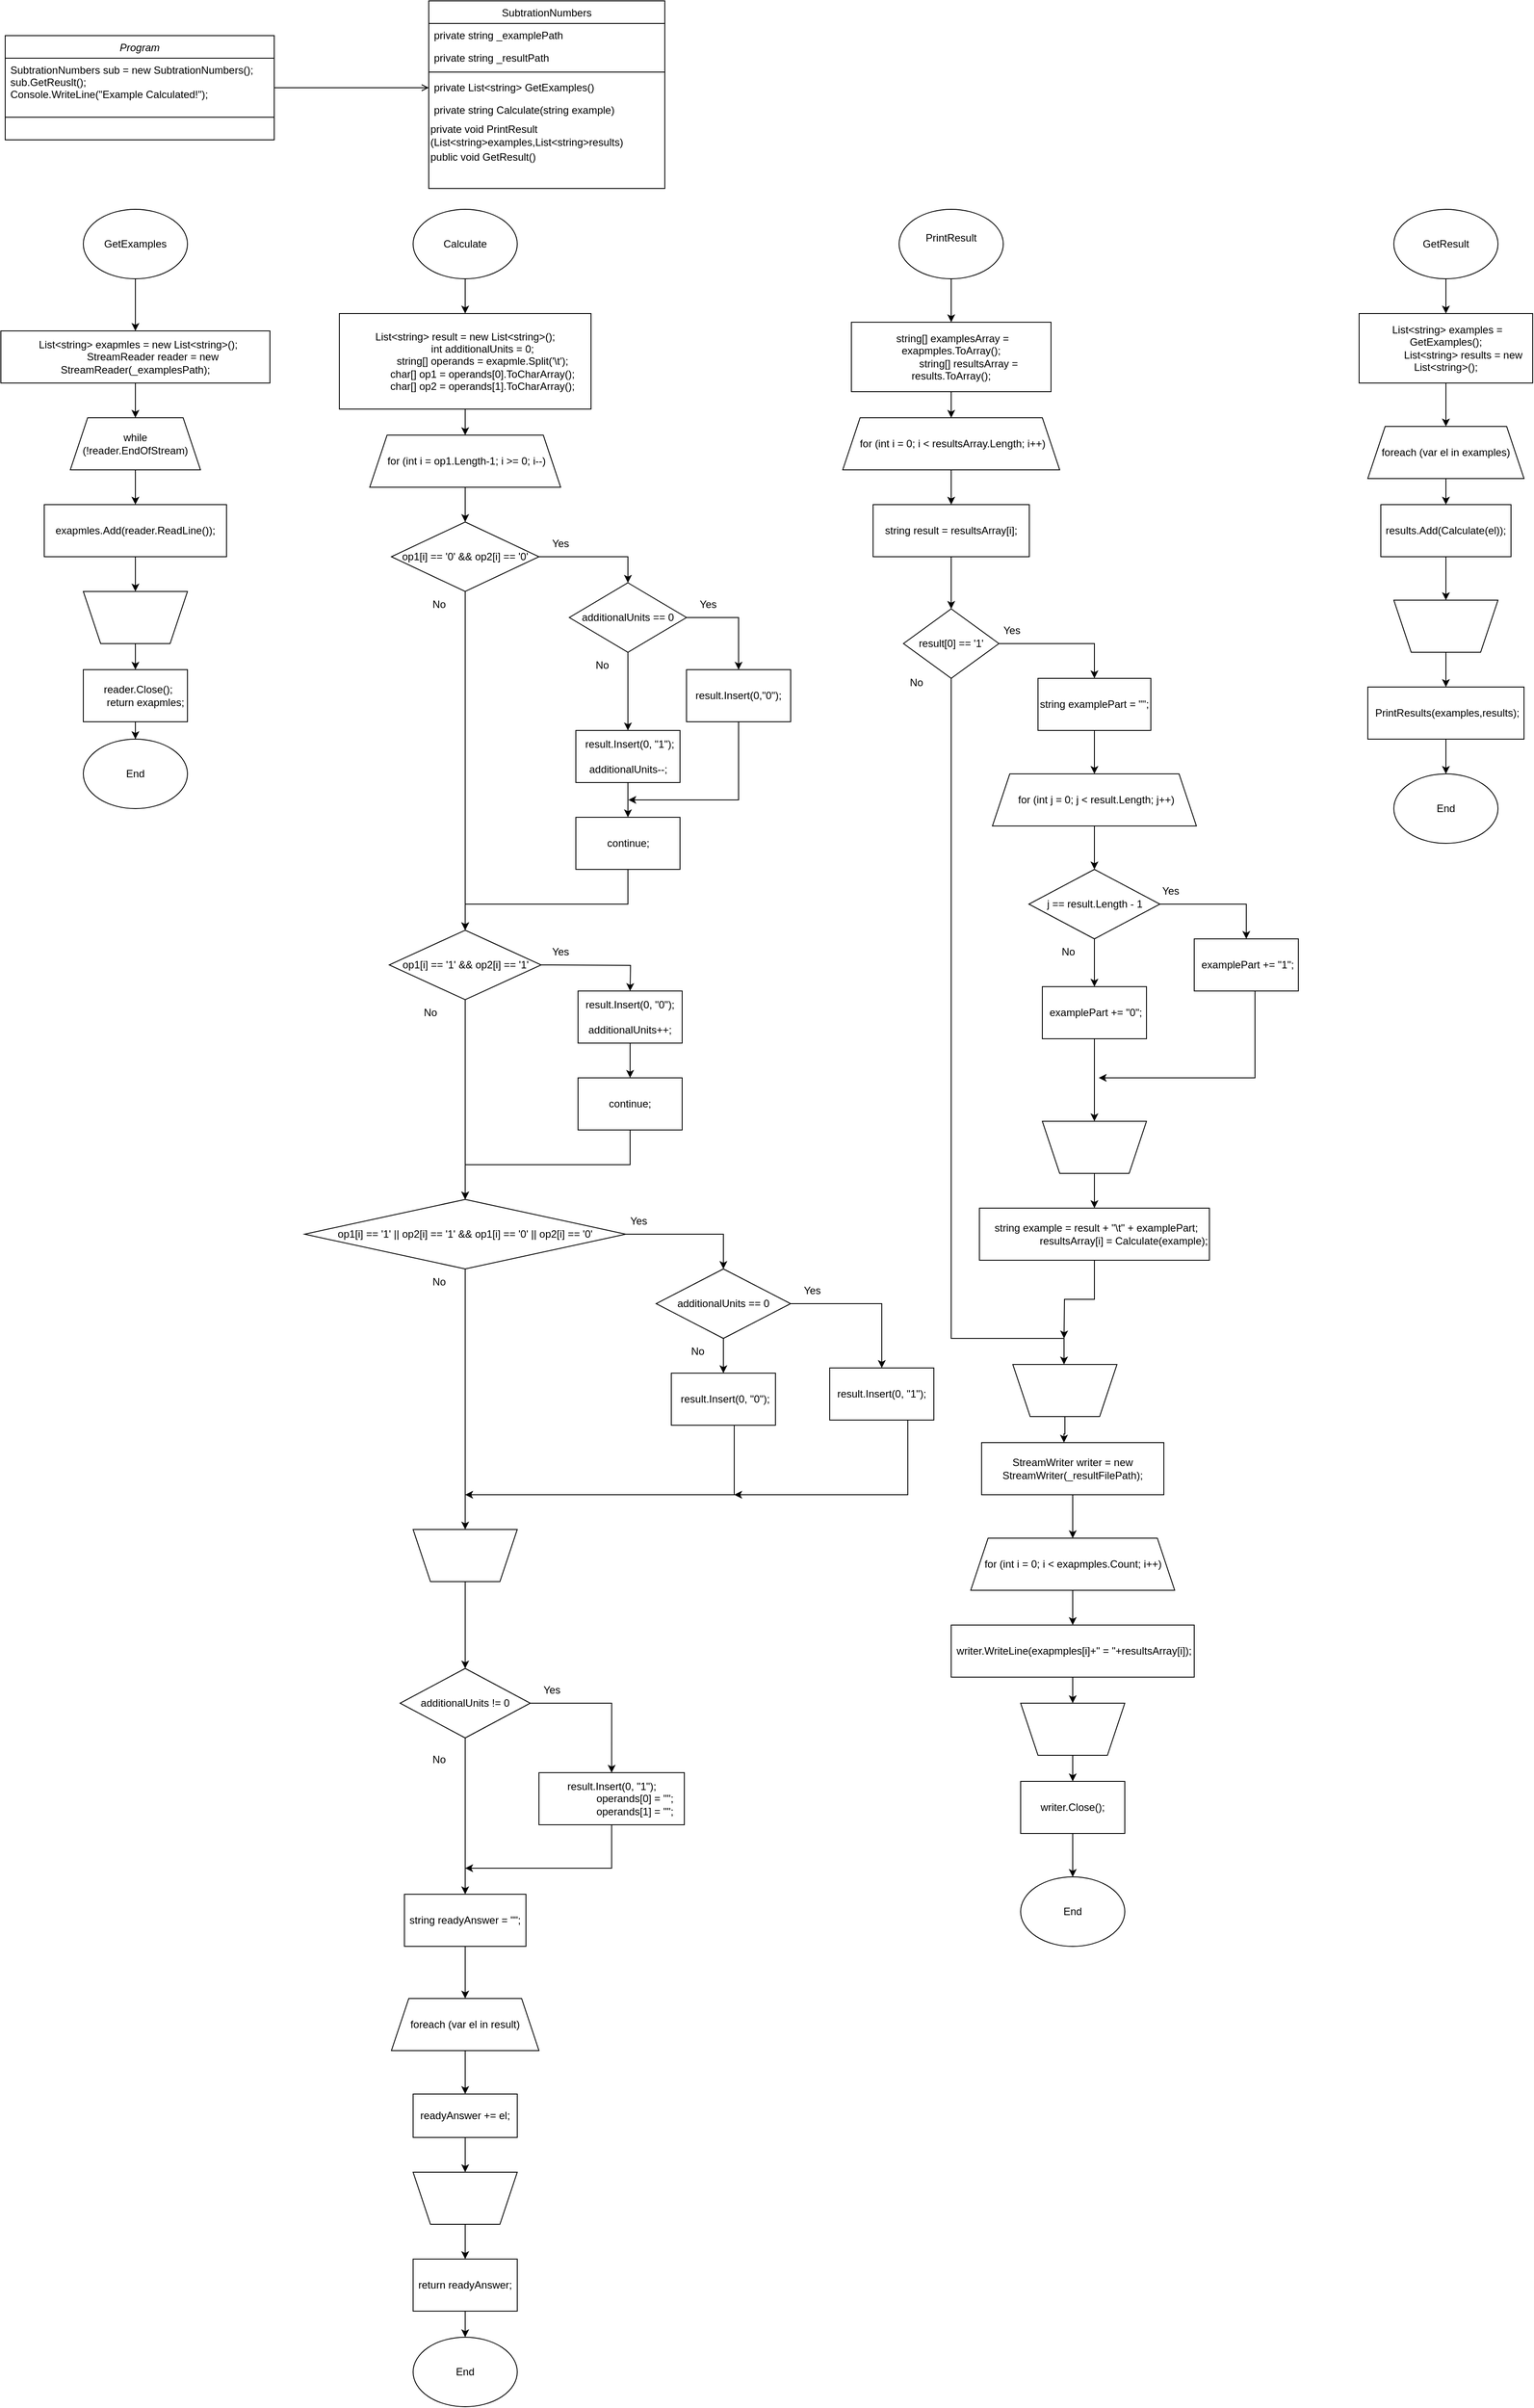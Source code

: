 <mxfile version="15.6.8" type="github">
  <diagram id="C5RBs43oDa-KdzZeNtuy" name="Page-1">
    <mxGraphModel dx="782" dy="460" grid="1" gridSize="10" guides="1" tooltips="1" connect="1" arrows="1" fold="1" page="1" pageScale="1" pageWidth="827" pageHeight="1169" math="0" shadow="0">
      <root>
        <mxCell id="WIyWlLk6GJQsqaUBKTNV-0" />
        <mxCell id="WIyWlLk6GJQsqaUBKTNV-1" parent="WIyWlLk6GJQsqaUBKTNV-0" />
        <mxCell id="zkfFHV4jXpPFQw0GAbJ--0" value="Program" style="swimlane;fontStyle=2;align=center;verticalAlign=top;childLayout=stackLayout;horizontal=1;startSize=26;horizontalStack=0;resizeParent=1;resizeLast=0;collapsible=1;marginBottom=0;rounded=0;shadow=0;strokeWidth=1;" parent="WIyWlLk6GJQsqaUBKTNV-1" vertex="1">
          <mxGeometry x="20" y="160" width="310" height="120" as="geometry">
            <mxRectangle x="230" y="140" width="160" height="26" as="alternateBounds" />
          </mxGeometry>
        </mxCell>
        <mxCell id="gvJ4tg3Tk1fXnB3WdoP8-0" value="SubtrationNumbers sub = new SubtrationNumbers();&#xa;sub.GetReuslt();&#xa;Console.WriteLine(&quot;Example Calculated!&quot;);&#xa;" style="text;align=left;verticalAlign=top;spacingLeft=4;spacingRight=4;overflow=hidden;rotatable=0;points=[[0,0.5],[1,0.5]];portConstraint=eastwest;rounded=0;shadow=0;html=0;" vertex="1" parent="zkfFHV4jXpPFQw0GAbJ--0">
          <mxGeometry y="26" width="310" height="64" as="geometry" />
        </mxCell>
        <mxCell id="zkfFHV4jXpPFQw0GAbJ--4" value="" style="line;html=1;strokeWidth=1;align=left;verticalAlign=middle;spacingTop=-1;spacingLeft=3;spacingRight=3;rotatable=0;labelPosition=right;points=[];portConstraint=eastwest;" parent="zkfFHV4jXpPFQw0GAbJ--0" vertex="1">
          <mxGeometry y="90" width="310" height="8" as="geometry" />
        </mxCell>
        <mxCell id="zkfFHV4jXpPFQw0GAbJ--17" value="SubtrationNumbers" style="swimlane;fontStyle=0;align=center;verticalAlign=top;childLayout=stackLayout;horizontal=1;startSize=26;horizontalStack=0;resizeParent=1;resizeLast=0;collapsible=1;marginBottom=0;rounded=0;shadow=0;strokeWidth=1;" parent="WIyWlLk6GJQsqaUBKTNV-1" vertex="1">
          <mxGeometry x="508" y="120" width="272" height="216" as="geometry">
            <mxRectangle x="550" y="140" width="160" height="26" as="alternateBounds" />
          </mxGeometry>
        </mxCell>
        <mxCell id="zkfFHV4jXpPFQw0GAbJ--18" value="private string _examplePath" style="text;align=left;verticalAlign=top;spacingLeft=4;spacingRight=4;overflow=hidden;rotatable=0;points=[[0,0.5],[1,0.5]];portConstraint=eastwest;" parent="zkfFHV4jXpPFQw0GAbJ--17" vertex="1">
          <mxGeometry y="26" width="272" height="26" as="geometry" />
        </mxCell>
        <mxCell id="zkfFHV4jXpPFQw0GAbJ--19" value="private string _resultPath" style="text;align=left;verticalAlign=top;spacingLeft=4;spacingRight=4;overflow=hidden;rotatable=0;points=[[0,0.5],[1,0.5]];portConstraint=eastwest;rounded=0;shadow=0;html=0;" parent="zkfFHV4jXpPFQw0GAbJ--17" vertex="1">
          <mxGeometry y="52" width="272" height="26" as="geometry" />
        </mxCell>
        <mxCell id="zkfFHV4jXpPFQw0GAbJ--23" value="" style="line;html=1;strokeWidth=1;align=left;verticalAlign=middle;spacingTop=-1;spacingLeft=3;spacingRight=3;rotatable=0;labelPosition=right;points=[];portConstraint=eastwest;" parent="zkfFHV4jXpPFQw0GAbJ--17" vertex="1">
          <mxGeometry y="78" width="272" height="8" as="geometry" />
        </mxCell>
        <mxCell id="zkfFHV4jXpPFQw0GAbJ--24" value="private List&lt;string&gt; GetExamples()" style="text;align=left;verticalAlign=top;spacingLeft=4;spacingRight=4;overflow=hidden;rotatable=0;points=[[0,0.5],[1,0.5]];portConstraint=eastwest;" parent="zkfFHV4jXpPFQw0GAbJ--17" vertex="1">
          <mxGeometry y="86" width="272" height="26" as="geometry" />
        </mxCell>
        <mxCell id="zkfFHV4jXpPFQw0GAbJ--25" value="private string Calculate(string example)" style="text;align=left;verticalAlign=top;spacingLeft=4;spacingRight=4;overflow=hidden;rotatable=0;points=[[0,0.5],[1,0.5]];portConstraint=eastwest;" parent="zkfFHV4jXpPFQw0GAbJ--17" vertex="1">
          <mxGeometry y="112" width="272" height="28" as="geometry" />
        </mxCell>
        <mxCell id="gvJ4tg3Tk1fXnB3WdoP8-2" value="&lt;div align=&quot;left&quot;&gt;private void PrintResult&lt;/div&gt;&lt;div align=&quot;left&quot;&gt;(List&amp;lt;string&amp;gt;examples,List&amp;lt;string&amp;gt;results)&lt;/div&gt;" style="text;html=1;strokeColor=none;fillColor=none;align=left;verticalAlign=middle;whiteSpace=wrap;rounded=0;" vertex="1" parent="zkfFHV4jXpPFQw0GAbJ--17">
          <mxGeometry y="140" width="272" height="30" as="geometry" />
        </mxCell>
        <mxCell id="gvJ4tg3Tk1fXnB3WdoP8-3" value="&lt;div align=&quot;left&quot;&gt;public void GetResult()&lt;/div&gt;" style="text;html=1;align=left;verticalAlign=middle;resizable=0;points=[];autosize=1;strokeColor=none;fillColor=none;" vertex="1" parent="zkfFHV4jXpPFQw0GAbJ--17">
          <mxGeometry y="170" width="272" height="20" as="geometry" />
        </mxCell>
        <mxCell id="zkfFHV4jXpPFQw0GAbJ--26" value="" style="endArrow=open;shadow=0;strokeWidth=1;rounded=0;endFill=1;edgeStyle=elbowEdgeStyle;elbow=vertical;" parent="WIyWlLk6GJQsqaUBKTNV-1" source="zkfFHV4jXpPFQw0GAbJ--0" target="zkfFHV4jXpPFQw0GAbJ--17" edge="1">
          <mxGeometry x="0.5" y="41" relative="1" as="geometry">
            <mxPoint x="380" y="192" as="sourcePoint" />
            <mxPoint x="540" y="192" as="targetPoint" />
            <mxPoint x="-40" y="32" as="offset" />
          </mxGeometry>
        </mxCell>
        <mxCell id="gvJ4tg3Tk1fXnB3WdoP8-6" style="edgeStyle=orthogonalEdgeStyle;rounded=0;orthogonalLoop=1;jettySize=auto;html=1;entryX=0.5;entryY=0;entryDx=0;entryDy=0;" edge="1" parent="WIyWlLk6GJQsqaUBKTNV-1" source="gvJ4tg3Tk1fXnB3WdoP8-4" target="gvJ4tg3Tk1fXnB3WdoP8-5">
          <mxGeometry relative="1" as="geometry" />
        </mxCell>
        <mxCell id="gvJ4tg3Tk1fXnB3WdoP8-4" value="&lt;div align=&quot;center&quot;&gt;GetExamples&lt;/div&gt;" style="ellipse;whiteSpace=wrap;html=1;align=center;" vertex="1" parent="WIyWlLk6GJQsqaUBKTNV-1">
          <mxGeometry x="110" y="360" width="120" height="80" as="geometry" />
        </mxCell>
        <mxCell id="gvJ4tg3Tk1fXnB3WdoP8-8" style="edgeStyle=orthogonalEdgeStyle;rounded=0;orthogonalLoop=1;jettySize=auto;html=1;entryX=0.5;entryY=0;entryDx=0;entryDy=0;" edge="1" parent="WIyWlLk6GJQsqaUBKTNV-1" source="gvJ4tg3Tk1fXnB3WdoP8-5" target="gvJ4tg3Tk1fXnB3WdoP8-7">
          <mxGeometry relative="1" as="geometry" />
        </mxCell>
        <mxCell id="gvJ4tg3Tk1fXnB3WdoP8-5" value="&amp;nbsp; List&amp;lt;string&amp;gt; exapmles = new List&amp;lt;string&amp;gt;();&lt;br&gt;&amp;nbsp;&amp;nbsp;&amp;nbsp;&amp;nbsp;&amp;nbsp;&amp;nbsp;&amp;nbsp;&amp;nbsp;&amp;nbsp;&amp;nbsp;&amp;nbsp; StreamReader reader = new StreamReader(_examplesPath);" style="rounded=0;whiteSpace=wrap;html=1;align=center;" vertex="1" parent="WIyWlLk6GJQsqaUBKTNV-1">
          <mxGeometry x="15" y="500" width="310" height="60" as="geometry" />
        </mxCell>
        <mxCell id="gvJ4tg3Tk1fXnB3WdoP8-10" style="edgeStyle=orthogonalEdgeStyle;rounded=0;orthogonalLoop=1;jettySize=auto;html=1;entryX=0.5;entryY=0;entryDx=0;entryDy=0;" edge="1" parent="WIyWlLk6GJQsqaUBKTNV-1" source="gvJ4tg3Tk1fXnB3WdoP8-7" target="gvJ4tg3Tk1fXnB3WdoP8-9">
          <mxGeometry relative="1" as="geometry" />
        </mxCell>
        <mxCell id="gvJ4tg3Tk1fXnB3WdoP8-7" value="while (!reader.EndOfStream)" style="shape=trapezoid;perimeter=trapezoidPerimeter;whiteSpace=wrap;html=1;fixedSize=1;align=center;" vertex="1" parent="WIyWlLk6GJQsqaUBKTNV-1">
          <mxGeometry x="95" y="600" width="150" height="60" as="geometry" />
        </mxCell>
        <mxCell id="gvJ4tg3Tk1fXnB3WdoP8-12" style="edgeStyle=orthogonalEdgeStyle;rounded=0;orthogonalLoop=1;jettySize=auto;html=1;entryX=0.5;entryY=1;entryDx=0;entryDy=0;" edge="1" parent="WIyWlLk6GJQsqaUBKTNV-1" source="gvJ4tg3Tk1fXnB3WdoP8-9" target="gvJ4tg3Tk1fXnB3WdoP8-11">
          <mxGeometry relative="1" as="geometry" />
        </mxCell>
        <mxCell id="gvJ4tg3Tk1fXnB3WdoP8-9" value="exapmles.Add(reader.ReadLine());" style="rounded=0;whiteSpace=wrap;html=1;align=center;" vertex="1" parent="WIyWlLk6GJQsqaUBKTNV-1">
          <mxGeometry x="65" y="700" width="210" height="60" as="geometry" />
        </mxCell>
        <mxCell id="gvJ4tg3Tk1fXnB3WdoP8-14" style="edgeStyle=orthogonalEdgeStyle;rounded=0;orthogonalLoop=1;jettySize=auto;html=1;entryX=0.5;entryY=0;entryDx=0;entryDy=0;" edge="1" parent="WIyWlLk6GJQsqaUBKTNV-1" source="gvJ4tg3Tk1fXnB3WdoP8-11" target="gvJ4tg3Tk1fXnB3WdoP8-13">
          <mxGeometry relative="1" as="geometry" />
        </mxCell>
        <mxCell id="gvJ4tg3Tk1fXnB3WdoP8-11" value="" style="shape=trapezoid;perimeter=trapezoidPerimeter;whiteSpace=wrap;html=1;fixedSize=1;align=center;direction=west;" vertex="1" parent="WIyWlLk6GJQsqaUBKTNV-1">
          <mxGeometry x="110" y="800" width="120" height="60" as="geometry" />
        </mxCell>
        <mxCell id="gvJ4tg3Tk1fXnB3WdoP8-16" style="edgeStyle=orthogonalEdgeStyle;rounded=0;orthogonalLoop=1;jettySize=auto;html=1;entryX=0.5;entryY=0;entryDx=0;entryDy=0;" edge="1" parent="WIyWlLk6GJQsqaUBKTNV-1" source="gvJ4tg3Tk1fXnB3WdoP8-13" target="gvJ4tg3Tk1fXnB3WdoP8-15">
          <mxGeometry relative="1" as="geometry" />
        </mxCell>
        <mxCell id="gvJ4tg3Tk1fXnB3WdoP8-13" value="&amp;nbsp; reader.Close();&lt;br&gt;&amp;nbsp;&amp;nbsp;&amp;nbsp;&amp;nbsp;&amp;nbsp;&amp;nbsp; return exapmles;" style="rounded=0;whiteSpace=wrap;html=1;align=center;" vertex="1" parent="WIyWlLk6GJQsqaUBKTNV-1">
          <mxGeometry x="110" y="890" width="120" height="60" as="geometry" />
        </mxCell>
        <mxCell id="gvJ4tg3Tk1fXnB3WdoP8-15" value="End" style="ellipse;whiteSpace=wrap;html=1;align=center;" vertex="1" parent="WIyWlLk6GJQsqaUBKTNV-1">
          <mxGeometry x="110" y="970" width="120" height="80" as="geometry" />
        </mxCell>
        <mxCell id="gvJ4tg3Tk1fXnB3WdoP8-19" style="edgeStyle=orthogonalEdgeStyle;rounded=0;orthogonalLoop=1;jettySize=auto;html=1;entryX=0.5;entryY=0;entryDx=0;entryDy=0;" edge="1" parent="WIyWlLk6GJQsqaUBKTNV-1" source="gvJ4tg3Tk1fXnB3WdoP8-17" target="gvJ4tg3Tk1fXnB3WdoP8-18">
          <mxGeometry relative="1" as="geometry" />
        </mxCell>
        <mxCell id="gvJ4tg3Tk1fXnB3WdoP8-17" value="Calculate" style="ellipse;whiteSpace=wrap;html=1;align=center;" vertex="1" parent="WIyWlLk6GJQsqaUBKTNV-1">
          <mxGeometry x="490" y="360" width="120" height="80" as="geometry" />
        </mxCell>
        <mxCell id="gvJ4tg3Tk1fXnB3WdoP8-21" style="edgeStyle=orthogonalEdgeStyle;rounded=0;orthogonalLoop=1;jettySize=auto;html=1;entryX=0.5;entryY=0;entryDx=0;entryDy=0;" edge="1" parent="WIyWlLk6GJQsqaUBKTNV-1" source="gvJ4tg3Tk1fXnB3WdoP8-18" target="gvJ4tg3Tk1fXnB3WdoP8-20">
          <mxGeometry relative="1" as="geometry" />
        </mxCell>
        <mxCell id="gvJ4tg3Tk1fXnB3WdoP8-18" value="List&amp;lt;string&amp;gt; result = new List&amp;lt;string&amp;gt;();&lt;br&gt;&amp;nbsp;&amp;nbsp;&amp;nbsp;&amp;nbsp;&amp;nbsp;&amp;nbsp;&amp;nbsp;&amp;nbsp;&amp;nbsp;&amp;nbsp;&amp;nbsp; int additionalUnits = 0;&lt;br&gt;&amp;nbsp;&amp;nbsp;&amp;nbsp;&amp;nbsp;&amp;nbsp;&amp;nbsp;&amp;nbsp;&amp;nbsp;&amp;nbsp;&amp;nbsp;&amp;nbsp; string[] operands = exapmle.Split(&#39;\t&#39;);&lt;br&gt;&amp;nbsp;&amp;nbsp;&amp;nbsp;&amp;nbsp;&amp;nbsp;&amp;nbsp;&amp;nbsp;&amp;nbsp;&amp;nbsp;&amp;nbsp;&amp;nbsp; char[] op1 = operands[0].ToCharArray();&lt;br&gt;&amp;nbsp;&amp;nbsp;&amp;nbsp;&amp;nbsp;&amp;nbsp;&amp;nbsp;&amp;nbsp;&amp;nbsp;&amp;nbsp;&amp;nbsp;&amp;nbsp; char[] op2 = operands[1].ToCharArray();" style="rounded=0;whiteSpace=wrap;html=1;align=center;" vertex="1" parent="WIyWlLk6GJQsqaUBKTNV-1">
          <mxGeometry x="405" y="480" width="290" height="110" as="geometry" />
        </mxCell>
        <mxCell id="gvJ4tg3Tk1fXnB3WdoP8-26" style="edgeStyle=orthogonalEdgeStyle;rounded=0;orthogonalLoop=1;jettySize=auto;html=1;entryX=0.5;entryY=0;entryDx=0;entryDy=0;" edge="1" parent="WIyWlLk6GJQsqaUBKTNV-1" source="gvJ4tg3Tk1fXnB3WdoP8-20" target="gvJ4tg3Tk1fXnB3WdoP8-22">
          <mxGeometry relative="1" as="geometry" />
        </mxCell>
        <mxCell id="gvJ4tg3Tk1fXnB3WdoP8-20" value="&amp;nbsp;for (int i = op1.Length-1; i &amp;gt;= 0; i--)" style="shape=trapezoid;perimeter=trapezoidPerimeter;whiteSpace=wrap;html=1;fixedSize=1;align=center;" vertex="1" parent="WIyWlLk6GJQsqaUBKTNV-1">
          <mxGeometry x="440" y="620" width="220" height="60" as="geometry" />
        </mxCell>
        <mxCell id="gvJ4tg3Tk1fXnB3WdoP8-24" style="edgeStyle=orthogonalEdgeStyle;rounded=0;orthogonalLoop=1;jettySize=auto;html=1;entryX=0.5;entryY=0;entryDx=0;entryDy=0;" edge="1" parent="WIyWlLk6GJQsqaUBKTNV-1" source="gvJ4tg3Tk1fXnB3WdoP8-22" target="gvJ4tg3Tk1fXnB3WdoP8-23">
          <mxGeometry relative="1" as="geometry" />
        </mxCell>
        <mxCell id="gvJ4tg3Tk1fXnB3WdoP8-37" style="edgeStyle=orthogonalEdgeStyle;rounded=0;orthogonalLoop=1;jettySize=auto;html=1;entryX=0.5;entryY=0;entryDx=0;entryDy=0;" edge="1" parent="WIyWlLk6GJQsqaUBKTNV-1" source="gvJ4tg3Tk1fXnB3WdoP8-22" target="gvJ4tg3Tk1fXnB3WdoP8-36">
          <mxGeometry relative="1" as="geometry" />
        </mxCell>
        <mxCell id="gvJ4tg3Tk1fXnB3WdoP8-22" value="op1[i] == &#39;0&#39; &amp;amp;&amp;amp; op2[i] == &#39;0&#39;" style="rhombus;whiteSpace=wrap;html=1;align=center;" vertex="1" parent="WIyWlLk6GJQsqaUBKTNV-1">
          <mxGeometry x="465" y="720" width="170" height="80" as="geometry" />
        </mxCell>
        <mxCell id="gvJ4tg3Tk1fXnB3WdoP8-28" style="edgeStyle=orthogonalEdgeStyle;rounded=0;orthogonalLoop=1;jettySize=auto;html=1;entryX=0.5;entryY=0;entryDx=0;entryDy=0;" edge="1" parent="WIyWlLk6GJQsqaUBKTNV-1" source="gvJ4tg3Tk1fXnB3WdoP8-23" target="gvJ4tg3Tk1fXnB3WdoP8-27">
          <mxGeometry relative="1" as="geometry">
            <Array as="points">
              <mxPoint x="865" y="830" />
            </Array>
          </mxGeometry>
        </mxCell>
        <mxCell id="gvJ4tg3Tk1fXnB3WdoP8-31" style="edgeStyle=orthogonalEdgeStyle;rounded=0;orthogonalLoop=1;jettySize=auto;html=1;" edge="1" parent="WIyWlLk6GJQsqaUBKTNV-1" source="gvJ4tg3Tk1fXnB3WdoP8-23" target="gvJ4tg3Tk1fXnB3WdoP8-30">
          <mxGeometry relative="1" as="geometry" />
        </mxCell>
        <mxCell id="gvJ4tg3Tk1fXnB3WdoP8-23" value="additionalUnits == 0" style="rhombus;whiteSpace=wrap;html=1;align=center;" vertex="1" parent="WIyWlLk6GJQsqaUBKTNV-1">
          <mxGeometry x="670" y="790" width="135" height="80" as="geometry" />
        </mxCell>
        <mxCell id="gvJ4tg3Tk1fXnB3WdoP8-25" value="Yes" style="text;html=1;strokeColor=none;fillColor=none;align=center;verticalAlign=middle;whiteSpace=wrap;rounded=0;" vertex="1" parent="WIyWlLk6GJQsqaUBKTNV-1">
          <mxGeometry x="630" y="730" width="60" height="30" as="geometry" />
        </mxCell>
        <mxCell id="gvJ4tg3Tk1fXnB3WdoP8-34" style="edgeStyle=orthogonalEdgeStyle;rounded=0;orthogonalLoop=1;jettySize=auto;html=1;" edge="1" parent="WIyWlLk6GJQsqaUBKTNV-1" source="gvJ4tg3Tk1fXnB3WdoP8-27">
          <mxGeometry relative="1" as="geometry">
            <mxPoint x="738" y="1040" as="targetPoint" />
            <Array as="points">
              <mxPoint x="865" y="1040" />
              <mxPoint x="797" y="1040" />
            </Array>
          </mxGeometry>
        </mxCell>
        <mxCell id="gvJ4tg3Tk1fXnB3WdoP8-27" value="result.Insert(0,&quot;0&quot;);" style="rounded=0;whiteSpace=wrap;html=1;align=center;" vertex="1" parent="WIyWlLk6GJQsqaUBKTNV-1">
          <mxGeometry x="805" y="890" width="120" height="60" as="geometry" />
        </mxCell>
        <mxCell id="gvJ4tg3Tk1fXnB3WdoP8-29" value="&lt;div&gt;Yes&lt;/div&gt;" style="text;html=1;strokeColor=none;fillColor=none;align=center;verticalAlign=middle;whiteSpace=wrap;rounded=0;" vertex="1" parent="WIyWlLk6GJQsqaUBKTNV-1">
          <mxGeometry x="800" y="800" width="60" height="30" as="geometry" />
        </mxCell>
        <mxCell id="gvJ4tg3Tk1fXnB3WdoP8-35" style="edgeStyle=orthogonalEdgeStyle;rounded=0;orthogonalLoop=1;jettySize=auto;html=1;entryX=0.5;entryY=0;entryDx=0;entryDy=0;" edge="1" parent="WIyWlLk6GJQsqaUBKTNV-1" source="gvJ4tg3Tk1fXnB3WdoP8-30" target="gvJ4tg3Tk1fXnB3WdoP8-33">
          <mxGeometry relative="1" as="geometry" />
        </mxCell>
        <mxCell id="gvJ4tg3Tk1fXnB3WdoP8-30" value="&lt;div&gt;&amp;nbsp;result.Insert(0, &quot;1&quot;);&lt;/div&gt;&lt;div&gt;&amp;nbsp;&amp;nbsp;&amp;nbsp;&amp;nbsp;&amp;nbsp;&amp;nbsp;&amp;nbsp;&amp;nbsp;&amp;nbsp;&amp;nbsp;&amp;nbsp;&amp;nbsp;&amp;nbsp;&amp;nbsp;&amp;nbsp;&amp;nbsp;&amp;nbsp; additionalUnits--;&lt;/div&gt;" style="rounded=0;whiteSpace=wrap;html=1;align=center;" vertex="1" parent="WIyWlLk6GJQsqaUBKTNV-1">
          <mxGeometry x="677.5" y="960" width="120" height="60" as="geometry" />
        </mxCell>
        <mxCell id="gvJ4tg3Tk1fXnB3WdoP8-32" value="No" style="text;html=1;strokeColor=none;fillColor=none;align=center;verticalAlign=middle;whiteSpace=wrap;rounded=0;" vertex="1" parent="WIyWlLk6GJQsqaUBKTNV-1">
          <mxGeometry x="677.5" y="870" width="60" height="30" as="geometry" />
        </mxCell>
        <mxCell id="gvJ4tg3Tk1fXnB3WdoP8-39" style="edgeStyle=orthogonalEdgeStyle;rounded=0;orthogonalLoop=1;jettySize=auto;html=1;" edge="1" parent="WIyWlLk6GJQsqaUBKTNV-1" source="gvJ4tg3Tk1fXnB3WdoP8-33" target="gvJ4tg3Tk1fXnB3WdoP8-36">
          <mxGeometry relative="1" as="geometry">
            <mxPoint x="720" y="1160" as="targetPoint" />
            <Array as="points">
              <mxPoint x="738" y="1160" />
              <mxPoint x="550" y="1160" />
            </Array>
          </mxGeometry>
        </mxCell>
        <mxCell id="gvJ4tg3Tk1fXnB3WdoP8-33" value="continue;" style="rounded=0;whiteSpace=wrap;html=1;align=center;" vertex="1" parent="WIyWlLk6GJQsqaUBKTNV-1">
          <mxGeometry x="677.5" y="1060" width="120" height="60" as="geometry" />
        </mxCell>
        <mxCell id="gvJ4tg3Tk1fXnB3WdoP8-55" style="edgeStyle=orthogonalEdgeStyle;rounded=0;orthogonalLoop=1;jettySize=auto;html=1;entryX=0.5;entryY=0;entryDx=0;entryDy=0;" edge="1" parent="WIyWlLk6GJQsqaUBKTNV-1" source="gvJ4tg3Tk1fXnB3WdoP8-36" target="gvJ4tg3Tk1fXnB3WdoP8-54">
          <mxGeometry relative="1" as="geometry" />
        </mxCell>
        <mxCell id="gvJ4tg3Tk1fXnB3WdoP8-36" value="op1[i] == &#39;1&#39; &amp;amp;&amp;amp; op2[i] == &#39;1&#39;" style="rhombus;whiteSpace=wrap;html=1;align=center;" vertex="1" parent="WIyWlLk6GJQsqaUBKTNV-1">
          <mxGeometry x="462.5" y="1190" width="175" height="80" as="geometry" />
        </mxCell>
        <mxCell id="gvJ4tg3Tk1fXnB3WdoP8-38" value="No" style="text;html=1;strokeColor=none;fillColor=none;align=center;verticalAlign=middle;whiteSpace=wrap;rounded=0;" vertex="1" parent="WIyWlLk6GJQsqaUBKTNV-1">
          <mxGeometry x="490" y="800" width="60" height="30" as="geometry" />
        </mxCell>
        <mxCell id="gvJ4tg3Tk1fXnB3WdoP8-40" style="edgeStyle=orthogonalEdgeStyle;rounded=0;orthogonalLoop=1;jettySize=auto;html=1;entryX=0.5;entryY=0;entryDx=0;entryDy=0;" edge="1" parent="WIyWlLk6GJQsqaUBKTNV-1">
          <mxGeometry relative="1" as="geometry">
            <mxPoint x="637.5" y="1230" as="sourcePoint" />
            <mxPoint x="740" y="1260" as="targetPoint" />
          </mxGeometry>
        </mxCell>
        <mxCell id="gvJ4tg3Tk1fXnB3WdoP8-57" style="edgeStyle=orthogonalEdgeStyle;rounded=0;orthogonalLoop=1;jettySize=auto;html=1;" edge="1" parent="WIyWlLk6GJQsqaUBKTNV-1" source="gvJ4tg3Tk1fXnB3WdoP8-49" target="gvJ4tg3Tk1fXnB3WdoP8-54">
          <mxGeometry relative="1" as="geometry" />
        </mxCell>
        <mxCell id="gvJ4tg3Tk1fXnB3WdoP8-49" value="continue;" style="rounded=0;whiteSpace=wrap;html=1;align=center;" vertex="1" parent="WIyWlLk6GJQsqaUBKTNV-1">
          <mxGeometry x="680" y="1360" width="120" height="60" as="geometry" />
        </mxCell>
        <mxCell id="gvJ4tg3Tk1fXnB3WdoP8-52" style="edgeStyle=orthogonalEdgeStyle;rounded=0;orthogonalLoop=1;jettySize=auto;html=1;" edge="1" parent="WIyWlLk6GJQsqaUBKTNV-1" source="gvJ4tg3Tk1fXnB3WdoP8-50" target="gvJ4tg3Tk1fXnB3WdoP8-49">
          <mxGeometry relative="1" as="geometry" />
        </mxCell>
        <mxCell id="gvJ4tg3Tk1fXnB3WdoP8-50" value="result.Insert(0, &quot;0&quot;);&lt;br&gt;&amp;nbsp;&amp;nbsp;&amp;nbsp;&amp;nbsp;&amp;nbsp;&amp;nbsp;&amp;nbsp;&amp;nbsp;&amp;nbsp;&amp;nbsp;&amp;nbsp;&amp;nbsp;&amp;nbsp;&amp;nbsp;&amp;nbsp;&amp;nbsp;&amp;nbsp;&amp;nbsp;&amp;nbsp;&amp;nbsp;&amp;nbsp;&amp;nbsp;&amp;nbsp; additionalUnits++;" style="rounded=0;whiteSpace=wrap;html=1;align=center;" vertex="1" parent="WIyWlLk6GJQsqaUBKTNV-1">
          <mxGeometry x="680" y="1260" width="120" height="60" as="geometry" />
        </mxCell>
        <mxCell id="gvJ4tg3Tk1fXnB3WdoP8-51" value="Yes" style="text;html=1;strokeColor=none;fillColor=none;align=center;verticalAlign=middle;whiteSpace=wrap;rounded=0;" vertex="1" parent="WIyWlLk6GJQsqaUBKTNV-1">
          <mxGeometry x="630" y="1200" width="60" height="30" as="geometry" />
        </mxCell>
        <mxCell id="gvJ4tg3Tk1fXnB3WdoP8-59" style="edgeStyle=orthogonalEdgeStyle;rounded=0;orthogonalLoop=1;jettySize=auto;html=1;entryX=0.5;entryY=0;entryDx=0;entryDy=0;" edge="1" parent="WIyWlLk6GJQsqaUBKTNV-1" source="gvJ4tg3Tk1fXnB3WdoP8-54" target="gvJ4tg3Tk1fXnB3WdoP8-58">
          <mxGeometry relative="1" as="geometry" />
        </mxCell>
        <mxCell id="gvJ4tg3Tk1fXnB3WdoP8-67" style="edgeStyle=orthogonalEdgeStyle;rounded=0;orthogonalLoop=1;jettySize=auto;html=1;entryX=0.5;entryY=1;entryDx=0;entryDy=0;" edge="1" parent="WIyWlLk6GJQsqaUBKTNV-1" source="gvJ4tg3Tk1fXnB3WdoP8-54" target="gvJ4tg3Tk1fXnB3WdoP8-71">
          <mxGeometry relative="1" as="geometry">
            <mxPoint x="550" y="1870" as="targetPoint" />
          </mxGeometry>
        </mxCell>
        <mxCell id="gvJ4tg3Tk1fXnB3WdoP8-54" value="op1[i] == &#39;1&#39; || op2[i] == &#39;1&#39; &amp;amp;&amp;amp; op1[i] == &#39;0&#39; || op2[i] == &#39;0&#39; " style="rhombus;whiteSpace=wrap;html=1;align=center;" vertex="1" parent="WIyWlLk6GJQsqaUBKTNV-1">
          <mxGeometry x="365" y="1500" width="370" height="80" as="geometry" />
        </mxCell>
        <mxCell id="gvJ4tg3Tk1fXnB3WdoP8-56" value="&lt;div&gt;No&lt;/div&gt;" style="text;html=1;strokeColor=none;fillColor=none;align=center;verticalAlign=middle;whiteSpace=wrap;rounded=0;" vertex="1" parent="WIyWlLk6GJQsqaUBKTNV-1">
          <mxGeometry x="480" y="1270" width="60" height="30" as="geometry" />
        </mxCell>
        <mxCell id="gvJ4tg3Tk1fXnB3WdoP8-62" style="edgeStyle=orthogonalEdgeStyle;rounded=0;orthogonalLoop=1;jettySize=auto;html=1;" edge="1" parent="WIyWlLk6GJQsqaUBKTNV-1" source="gvJ4tg3Tk1fXnB3WdoP8-58" target="gvJ4tg3Tk1fXnB3WdoP8-61">
          <mxGeometry relative="1" as="geometry" />
        </mxCell>
        <mxCell id="gvJ4tg3Tk1fXnB3WdoP8-65" style="edgeStyle=orthogonalEdgeStyle;rounded=0;orthogonalLoop=1;jettySize=auto;html=1;entryX=0.5;entryY=0;entryDx=0;entryDy=0;" edge="1" parent="WIyWlLk6GJQsqaUBKTNV-1" source="gvJ4tg3Tk1fXnB3WdoP8-58" target="gvJ4tg3Tk1fXnB3WdoP8-64">
          <mxGeometry relative="1" as="geometry" />
        </mxCell>
        <mxCell id="gvJ4tg3Tk1fXnB3WdoP8-58" value="additionalUnits == 0" style="rhombus;whiteSpace=wrap;html=1;align=center;" vertex="1" parent="WIyWlLk6GJQsqaUBKTNV-1">
          <mxGeometry x="770" y="1580" width="155" height="80" as="geometry" />
        </mxCell>
        <mxCell id="gvJ4tg3Tk1fXnB3WdoP8-60" value="Yes" style="text;html=1;strokeColor=none;fillColor=none;align=center;verticalAlign=middle;whiteSpace=wrap;rounded=0;" vertex="1" parent="WIyWlLk6GJQsqaUBKTNV-1">
          <mxGeometry x="720" y="1510" width="60" height="30" as="geometry" />
        </mxCell>
        <mxCell id="gvJ4tg3Tk1fXnB3WdoP8-69" style="edgeStyle=orthogonalEdgeStyle;rounded=0;orthogonalLoop=1;jettySize=auto;html=1;" edge="1" parent="WIyWlLk6GJQsqaUBKTNV-1" source="gvJ4tg3Tk1fXnB3WdoP8-61">
          <mxGeometry relative="1" as="geometry">
            <mxPoint x="860" y="1840" as="targetPoint" />
            <Array as="points">
              <mxPoint x="1060" y="1840" />
            </Array>
          </mxGeometry>
        </mxCell>
        <mxCell id="gvJ4tg3Tk1fXnB3WdoP8-61" value="result.Insert(0, &quot;1&quot;);" style="rounded=0;whiteSpace=wrap;html=1;align=center;" vertex="1" parent="WIyWlLk6GJQsqaUBKTNV-1">
          <mxGeometry x="970" y="1694" width="120" height="60" as="geometry" />
        </mxCell>
        <mxCell id="gvJ4tg3Tk1fXnB3WdoP8-63" value="Yes" style="text;html=1;strokeColor=none;fillColor=none;align=center;verticalAlign=middle;whiteSpace=wrap;rounded=0;" vertex="1" parent="WIyWlLk6GJQsqaUBKTNV-1">
          <mxGeometry x="920" y="1590" width="60" height="30" as="geometry" />
        </mxCell>
        <mxCell id="gvJ4tg3Tk1fXnB3WdoP8-68" style="edgeStyle=orthogonalEdgeStyle;rounded=0;orthogonalLoop=1;jettySize=auto;html=1;" edge="1" parent="WIyWlLk6GJQsqaUBKTNV-1" source="gvJ4tg3Tk1fXnB3WdoP8-64">
          <mxGeometry relative="1" as="geometry">
            <mxPoint x="550" y="1840" as="targetPoint" />
            <Array as="points">
              <mxPoint x="860" y="1840" />
              <mxPoint x="580" y="1840" />
            </Array>
          </mxGeometry>
        </mxCell>
        <mxCell id="gvJ4tg3Tk1fXnB3WdoP8-64" value="&amp;nbsp;result.Insert(0, &quot;0&quot;);" style="rounded=0;whiteSpace=wrap;html=1;align=center;" vertex="1" parent="WIyWlLk6GJQsqaUBKTNV-1">
          <mxGeometry x="787.5" y="1700" width="120" height="60" as="geometry" />
        </mxCell>
        <mxCell id="gvJ4tg3Tk1fXnB3WdoP8-66" value="No" style="text;html=1;strokeColor=none;fillColor=none;align=center;verticalAlign=middle;whiteSpace=wrap;rounded=0;" vertex="1" parent="WIyWlLk6GJQsqaUBKTNV-1">
          <mxGeometry x="787.5" y="1660" width="60" height="30" as="geometry" />
        </mxCell>
        <mxCell id="gvJ4tg3Tk1fXnB3WdoP8-70" value="No" style="text;html=1;strokeColor=none;fillColor=none;align=center;verticalAlign=middle;whiteSpace=wrap;rounded=0;" vertex="1" parent="WIyWlLk6GJQsqaUBKTNV-1">
          <mxGeometry x="490" y="1580" width="60" height="30" as="geometry" />
        </mxCell>
        <mxCell id="gvJ4tg3Tk1fXnB3WdoP8-73" style="edgeStyle=orthogonalEdgeStyle;rounded=0;orthogonalLoop=1;jettySize=auto;html=1;entryX=0.5;entryY=0;entryDx=0;entryDy=0;" edge="1" parent="WIyWlLk6GJQsqaUBKTNV-1" source="gvJ4tg3Tk1fXnB3WdoP8-71" target="gvJ4tg3Tk1fXnB3WdoP8-72">
          <mxGeometry relative="1" as="geometry" />
        </mxCell>
        <mxCell id="gvJ4tg3Tk1fXnB3WdoP8-71" value="" style="shape=trapezoid;perimeter=trapezoidPerimeter;whiteSpace=wrap;html=1;fixedSize=1;align=center;direction=west;" vertex="1" parent="WIyWlLk6GJQsqaUBKTNV-1">
          <mxGeometry x="490" y="1880" width="120" height="60" as="geometry" />
        </mxCell>
        <mxCell id="gvJ4tg3Tk1fXnB3WdoP8-75" style="edgeStyle=orthogonalEdgeStyle;rounded=0;orthogonalLoop=1;jettySize=auto;html=1;entryX=0.5;entryY=0;entryDx=0;entryDy=0;" edge="1" parent="WIyWlLk6GJQsqaUBKTNV-1" source="gvJ4tg3Tk1fXnB3WdoP8-72" target="gvJ4tg3Tk1fXnB3WdoP8-74">
          <mxGeometry relative="1" as="geometry" />
        </mxCell>
        <mxCell id="gvJ4tg3Tk1fXnB3WdoP8-77" style="edgeStyle=orthogonalEdgeStyle;rounded=0;orthogonalLoop=1;jettySize=auto;html=1;" edge="1" parent="WIyWlLk6GJQsqaUBKTNV-1" source="gvJ4tg3Tk1fXnB3WdoP8-72">
          <mxGeometry relative="1" as="geometry">
            <mxPoint x="550" y="2300" as="targetPoint" />
          </mxGeometry>
        </mxCell>
        <mxCell id="gvJ4tg3Tk1fXnB3WdoP8-72" value="additionalUnits != 0" style="rhombus;whiteSpace=wrap;html=1;align=center;" vertex="1" parent="WIyWlLk6GJQsqaUBKTNV-1">
          <mxGeometry x="475" y="2040" width="150" height="80" as="geometry" />
        </mxCell>
        <mxCell id="gvJ4tg3Tk1fXnB3WdoP8-79" style="edgeStyle=orthogonalEdgeStyle;rounded=0;orthogonalLoop=1;jettySize=auto;html=1;" edge="1" parent="WIyWlLk6GJQsqaUBKTNV-1" source="gvJ4tg3Tk1fXnB3WdoP8-74">
          <mxGeometry relative="1" as="geometry">
            <mxPoint x="550" y="2270" as="targetPoint" />
            <Array as="points">
              <mxPoint x="719" y="2270" />
            </Array>
          </mxGeometry>
        </mxCell>
        <mxCell id="gvJ4tg3Tk1fXnB3WdoP8-74" value="result.Insert(0, &quot;1&quot;);&lt;br&gt;&amp;nbsp;&amp;nbsp;&amp;nbsp;&amp;nbsp;&amp;nbsp;&amp;nbsp;&amp;nbsp;&amp;nbsp;&amp;nbsp;&amp;nbsp;&amp;nbsp;&amp;nbsp;&amp;nbsp;&amp;nbsp;&amp;nbsp; operands[0] = &quot;&quot;;&lt;br&gt;&amp;nbsp;&amp;nbsp;&amp;nbsp;&amp;nbsp;&amp;nbsp;&amp;nbsp;&amp;nbsp;&amp;nbsp;&amp;nbsp;&amp;nbsp;&amp;nbsp;&amp;nbsp;&amp;nbsp;&amp;nbsp;&amp;nbsp; operands[1] = &quot;&quot;;" style="rounded=0;whiteSpace=wrap;html=1;align=center;" vertex="1" parent="WIyWlLk6GJQsqaUBKTNV-1">
          <mxGeometry x="635" y="2160" width="167.5" height="60" as="geometry" />
        </mxCell>
        <mxCell id="gvJ4tg3Tk1fXnB3WdoP8-76" value="&lt;div&gt;Yes&lt;/div&gt;" style="text;html=1;strokeColor=none;fillColor=none;align=center;verticalAlign=middle;whiteSpace=wrap;rounded=0;" vertex="1" parent="WIyWlLk6GJQsqaUBKTNV-1">
          <mxGeometry x="620" y="2050" width="60" height="30" as="geometry" />
        </mxCell>
        <mxCell id="gvJ4tg3Tk1fXnB3WdoP8-78" value="No" style="text;html=1;strokeColor=none;fillColor=none;align=center;verticalAlign=middle;whiteSpace=wrap;rounded=0;" vertex="1" parent="WIyWlLk6GJQsqaUBKTNV-1">
          <mxGeometry x="490" y="2130" width="60" height="30" as="geometry" />
        </mxCell>
        <mxCell id="gvJ4tg3Tk1fXnB3WdoP8-82" style="edgeStyle=orthogonalEdgeStyle;rounded=0;orthogonalLoop=1;jettySize=auto;html=1;" edge="1" parent="WIyWlLk6GJQsqaUBKTNV-1" source="gvJ4tg3Tk1fXnB3WdoP8-80" target="gvJ4tg3Tk1fXnB3WdoP8-81">
          <mxGeometry relative="1" as="geometry" />
        </mxCell>
        <mxCell id="gvJ4tg3Tk1fXnB3WdoP8-80" value="string readyAnswer = &quot;&quot;;" style="rounded=0;whiteSpace=wrap;html=1;align=center;" vertex="1" parent="WIyWlLk6GJQsqaUBKTNV-1">
          <mxGeometry x="480" y="2300" width="140" height="60" as="geometry" />
        </mxCell>
        <mxCell id="gvJ4tg3Tk1fXnB3WdoP8-84" style="edgeStyle=orthogonalEdgeStyle;rounded=0;orthogonalLoop=1;jettySize=auto;html=1;entryX=0.5;entryY=0;entryDx=0;entryDy=0;" edge="1" parent="WIyWlLk6GJQsqaUBKTNV-1" source="gvJ4tg3Tk1fXnB3WdoP8-81" target="gvJ4tg3Tk1fXnB3WdoP8-83">
          <mxGeometry relative="1" as="geometry" />
        </mxCell>
        <mxCell id="gvJ4tg3Tk1fXnB3WdoP8-81" value="foreach (var el in result)" style="shape=trapezoid;perimeter=trapezoidPerimeter;whiteSpace=wrap;html=1;fixedSize=1;align=center;" vertex="1" parent="WIyWlLk6GJQsqaUBKTNV-1">
          <mxGeometry x="465" y="2420" width="170" height="60" as="geometry" />
        </mxCell>
        <mxCell id="gvJ4tg3Tk1fXnB3WdoP8-86" style="edgeStyle=orthogonalEdgeStyle;rounded=0;orthogonalLoop=1;jettySize=auto;html=1;entryX=0.5;entryY=1;entryDx=0;entryDy=0;" edge="1" parent="WIyWlLk6GJQsqaUBKTNV-1" source="gvJ4tg3Tk1fXnB3WdoP8-83" target="gvJ4tg3Tk1fXnB3WdoP8-85">
          <mxGeometry relative="1" as="geometry" />
        </mxCell>
        <mxCell id="gvJ4tg3Tk1fXnB3WdoP8-83" value="readyAnswer += el;" style="rounded=0;whiteSpace=wrap;html=1;align=center;" vertex="1" parent="WIyWlLk6GJQsqaUBKTNV-1">
          <mxGeometry x="490" y="2530" width="120" height="50" as="geometry" />
        </mxCell>
        <mxCell id="gvJ4tg3Tk1fXnB3WdoP8-88" style="edgeStyle=orthogonalEdgeStyle;rounded=0;orthogonalLoop=1;jettySize=auto;html=1;entryX=0.5;entryY=0;entryDx=0;entryDy=0;" edge="1" parent="WIyWlLk6GJQsqaUBKTNV-1" source="gvJ4tg3Tk1fXnB3WdoP8-85" target="gvJ4tg3Tk1fXnB3WdoP8-87">
          <mxGeometry relative="1" as="geometry" />
        </mxCell>
        <mxCell id="gvJ4tg3Tk1fXnB3WdoP8-85" value="" style="shape=trapezoid;perimeter=trapezoidPerimeter;whiteSpace=wrap;html=1;fixedSize=1;align=center;direction=west;" vertex="1" parent="WIyWlLk6GJQsqaUBKTNV-1">
          <mxGeometry x="490" y="2620" width="120" height="60" as="geometry" />
        </mxCell>
        <mxCell id="gvJ4tg3Tk1fXnB3WdoP8-91" style="edgeStyle=orthogonalEdgeStyle;rounded=0;orthogonalLoop=1;jettySize=auto;html=1;" edge="1" parent="WIyWlLk6GJQsqaUBKTNV-1" source="gvJ4tg3Tk1fXnB3WdoP8-87" target="gvJ4tg3Tk1fXnB3WdoP8-90">
          <mxGeometry relative="1" as="geometry" />
        </mxCell>
        <mxCell id="gvJ4tg3Tk1fXnB3WdoP8-87" value="return readyAnswer;" style="rounded=0;whiteSpace=wrap;html=1;align=center;" vertex="1" parent="WIyWlLk6GJQsqaUBKTNV-1">
          <mxGeometry x="490" y="2720" width="120" height="60" as="geometry" />
        </mxCell>
        <mxCell id="gvJ4tg3Tk1fXnB3WdoP8-90" value="End" style="ellipse;whiteSpace=wrap;html=1;align=center;" vertex="1" parent="WIyWlLk6GJQsqaUBKTNV-1">
          <mxGeometry x="490" y="2810" width="120" height="80" as="geometry" />
        </mxCell>
        <mxCell id="gvJ4tg3Tk1fXnB3WdoP8-94" style="edgeStyle=orthogonalEdgeStyle;rounded=0;orthogonalLoop=1;jettySize=auto;html=1;entryX=0.5;entryY=0;entryDx=0;entryDy=0;" edge="1" parent="WIyWlLk6GJQsqaUBKTNV-1" source="gvJ4tg3Tk1fXnB3WdoP8-92" target="gvJ4tg3Tk1fXnB3WdoP8-93">
          <mxGeometry relative="1" as="geometry" />
        </mxCell>
        <mxCell id="gvJ4tg3Tk1fXnB3WdoP8-92" value="&lt;div&gt;PrintResult&lt;/div&gt;&lt;div&gt;&lt;br&gt;&lt;/div&gt;" style="ellipse;whiteSpace=wrap;html=1;align=center;" vertex="1" parent="WIyWlLk6GJQsqaUBKTNV-1">
          <mxGeometry x="1050" y="360" width="120" height="80" as="geometry" />
        </mxCell>
        <mxCell id="gvJ4tg3Tk1fXnB3WdoP8-96" style="edgeStyle=orthogonalEdgeStyle;rounded=0;orthogonalLoop=1;jettySize=auto;html=1;entryX=0.5;entryY=0;entryDx=0;entryDy=0;" edge="1" parent="WIyWlLk6GJQsqaUBKTNV-1" source="gvJ4tg3Tk1fXnB3WdoP8-93" target="gvJ4tg3Tk1fXnB3WdoP8-95">
          <mxGeometry relative="1" as="geometry" />
        </mxCell>
        <mxCell id="gvJ4tg3Tk1fXnB3WdoP8-93" value="&amp;nbsp;string[] examplesArray = exapmples.ToArray();&lt;br&gt;&amp;nbsp;&amp;nbsp;&amp;nbsp;&amp;nbsp;&amp;nbsp;&amp;nbsp;&amp;nbsp;&amp;nbsp;&amp;nbsp;&amp;nbsp;&amp;nbsp; string[] resultsArray = results.ToArray();" style="rounded=0;whiteSpace=wrap;html=1;align=center;" vertex="1" parent="WIyWlLk6GJQsqaUBKTNV-1">
          <mxGeometry x="995" y="490" width="230" height="80" as="geometry" />
        </mxCell>
        <mxCell id="gvJ4tg3Tk1fXnB3WdoP8-98" style="edgeStyle=orthogonalEdgeStyle;rounded=0;orthogonalLoop=1;jettySize=auto;html=1;entryX=0.5;entryY=0;entryDx=0;entryDy=0;" edge="1" parent="WIyWlLk6GJQsqaUBKTNV-1" source="gvJ4tg3Tk1fXnB3WdoP8-95" target="gvJ4tg3Tk1fXnB3WdoP8-97">
          <mxGeometry relative="1" as="geometry" />
        </mxCell>
        <mxCell id="gvJ4tg3Tk1fXnB3WdoP8-95" value="&amp;nbsp;for (int i = 0; i &amp;lt; resultsArray.Length; i++)" style="shape=trapezoid;perimeter=trapezoidPerimeter;whiteSpace=wrap;html=1;fixedSize=1;align=center;" vertex="1" parent="WIyWlLk6GJQsqaUBKTNV-1">
          <mxGeometry x="985" y="600" width="250" height="60" as="geometry" />
        </mxCell>
        <mxCell id="gvJ4tg3Tk1fXnB3WdoP8-100" style="edgeStyle=orthogonalEdgeStyle;rounded=0;orthogonalLoop=1;jettySize=auto;html=1;entryX=0.5;entryY=0;entryDx=0;entryDy=0;" edge="1" parent="WIyWlLk6GJQsqaUBKTNV-1" source="gvJ4tg3Tk1fXnB3WdoP8-97" target="gvJ4tg3Tk1fXnB3WdoP8-99">
          <mxGeometry relative="1" as="geometry" />
        </mxCell>
        <mxCell id="gvJ4tg3Tk1fXnB3WdoP8-97" value="string result = resultsArray[i];" style="rounded=0;whiteSpace=wrap;html=1;align=center;" vertex="1" parent="WIyWlLk6GJQsqaUBKTNV-1">
          <mxGeometry x="1020" y="700" width="180" height="60" as="geometry" />
        </mxCell>
        <mxCell id="gvJ4tg3Tk1fXnB3WdoP8-102" style="edgeStyle=orthogonalEdgeStyle;rounded=0;orthogonalLoop=1;jettySize=auto;html=1;entryX=0.5;entryY=0;entryDx=0;entryDy=0;" edge="1" parent="WIyWlLk6GJQsqaUBKTNV-1" source="gvJ4tg3Tk1fXnB3WdoP8-99" target="gvJ4tg3Tk1fXnB3WdoP8-101">
          <mxGeometry relative="1" as="geometry" />
        </mxCell>
        <mxCell id="gvJ4tg3Tk1fXnB3WdoP8-119" style="edgeStyle=orthogonalEdgeStyle;rounded=0;orthogonalLoop=1;jettySize=auto;html=1;" edge="1" parent="WIyWlLk6GJQsqaUBKTNV-1" source="gvJ4tg3Tk1fXnB3WdoP8-99" target="gvJ4tg3Tk1fXnB3WdoP8-136">
          <mxGeometry relative="1" as="geometry">
            <mxPoint x="1235" y="1740" as="targetPoint" />
            <Array as="points">
              <mxPoint x="1110" y="1660" />
              <mxPoint x="1240" y="1660" />
              <mxPoint x="1240" y="1730" />
              <mxPoint x="1235" y="1730" />
            </Array>
          </mxGeometry>
        </mxCell>
        <mxCell id="gvJ4tg3Tk1fXnB3WdoP8-99" value="result[0] == &#39;1&#39;" style="rhombus;whiteSpace=wrap;html=1;align=center;" vertex="1" parent="WIyWlLk6GJQsqaUBKTNV-1">
          <mxGeometry x="1055" y="820" width="110" height="80" as="geometry" />
        </mxCell>
        <mxCell id="gvJ4tg3Tk1fXnB3WdoP8-105" style="edgeStyle=orthogonalEdgeStyle;rounded=0;orthogonalLoop=1;jettySize=auto;html=1;entryX=0.5;entryY=0;entryDx=0;entryDy=0;" edge="1" parent="WIyWlLk6GJQsqaUBKTNV-1" source="gvJ4tg3Tk1fXnB3WdoP8-101" target="gvJ4tg3Tk1fXnB3WdoP8-104">
          <mxGeometry relative="1" as="geometry" />
        </mxCell>
        <mxCell id="gvJ4tg3Tk1fXnB3WdoP8-101" value="string examplePart = &quot;&quot;;" style="rounded=0;whiteSpace=wrap;html=1;align=center;" vertex="1" parent="WIyWlLk6GJQsqaUBKTNV-1">
          <mxGeometry x="1210" y="900" width="130" height="60" as="geometry" />
        </mxCell>
        <mxCell id="gvJ4tg3Tk1fXnB3WdoP8-103" value="Yes" style="text;html=1;strokeColor=none;fillColor=none;align=center;verticalAlign=middle;whiteSpace=wrap;rounded=0;" vertex="1" parent="WIyWlLk6GJQsqaUBKTNV-1">
          <mxGeometry x="1150" y="830" width="60" height="30" as="geometry" />
        </mxCell>
        <mxCell id="gvJ4tg3Tk1fXnB3WdoP8-107" style="edgeStyle=orthogonalEdgeStyle;rounded=0;orthogonalLoop=1;jettySize=auto;html=1;entryX=0.5;entryY=0;entryDx=0;entryDy=0;" edge="1" parent="WIyWlLk6GJQsqaUBKTNV-1" source="gvJ4tg3Tk1fXnB3WdoP8-104" target="gvJ4tg3Tk1fXnB3WdoP8-106">
          <mxGeometry relative="1" as="geometry" />
        </mxCell>
        <mxCell id="gvJ4tg3Tk1fXnB3WdoP8-104" value="&amp;nbsp;for (int j = 0; j &amp;lt; result.Length; j++)" style="shape=trapezoid;perimeter=trapezoidPerimeter;whiteSpace=wrap;html=1;fixedSize=1;align=center;" vertex="1" parent="WIyWlLk6GJQsqaUBKTNV-1">
          <mxGeometry x="1157.5" y="1010" width="235" height="60" as="geometry" />
        </mxCell>
        <mxCell id="gvJ4tg3Tk1fXnB3WdoP8-109" style="edgeStyle=orthogonalEdgeStyle;rounded=0;orthogonalLoop=1;jettySize=auto;html=1;entryX=0.5;entryY=0;entryDx=0;entryDy=0;" edge="1" parent="WIyWlLk6GJQsqaUBKTNV-1" source="gvJ4tg3Tk1fXnB3WdoP8-106" target="gvJ4tg3Tk1fXnB3WdoP8-108">
          <mxGeometry relative="1" as="geometry" />
        </mxCell>
        <mxCell id="gvJ4tg3Tk1fXnB3WdoP8-112" style="edgeStyle=orthogonalEdgeStyle;rounded=0;orthogonalLoop=1;jettySize=auto;html=1;entryX=0.5;entryY=0;entryDx=0;entryDy=0;" edge="1" parent="WIyWlLk6GJQsqaUBKTNV-1" source="gvJ4tg3Tk1fXnB3WdoP8-106" target="gvJ4tg3Tk1fXnB3WdoP8-111">
          <mxGeometry relative="1" as="geometry" />
        </mxCell>
        <mxCell id="gvJ4tg3Tk1fXnB3WdoP8-106" value="j == result.Length - 1" style="rhombus;whiteSpace=wrap;html=1;align=center;" vertex="1" parent="WIyWlLk6GJQsqaUBKTNV-1">
          <mxGeometry x="1199.5" y="1120" width="151" height="80" as="geometry" />
        </mxCell>
        <mxCell id="gvJ4tg3Tk1fXnB3WdoP8-114" style="edgeStyle=orthogonalEdgeStyle;rounded=0;orthogonalLoop=1;jettySize=auto;html=1;" edge="1" parent="WIyWlLk6GJQsqaUBKTNV-1" source="gvJ4tg3Tk1fXnB3WdoP8-108">
          <mxGeometry relative="1" as="geometry">
            <mxPoint x="1280" y="1360" as="targetPoint" />
            <Array as="points">
              <mxPoint x="1460" y="1360" />
            </Array>
          </mxGeometry>
        </mxCell>
        <mxCell id="gvJ4tg3Tk1fXnB3WdoP8-108" value="&amp;nbsp;examplePart += &quot;1&quot;;" style="rounded=0;whiteSpace=wrap;html=1;align=center;" vertex="1" parent="WIyWlLk6GJQsqaUBKTNV-1">
          <mxGeometry x="1390" y="1200" width="120" height="60" as="geometry" />
        </mxCell>
        <mxCell id="gvJ4tg3Tk1fXnB3WdoP8-110" value="Yes" style="text;html=1;strokeColor=none;fillColor=none;align=center;verticalAlign=middle;whiteSpace=wrap;rounded=0;" vertex="1" parent="WIyWlLk6GJQsqaUBKTNV-1">
          <mxGeometry x="1332.5" y="1130" width="60" height="30" as="geometry" />
        </mxCell>
        <mxCell id="gvJ4tg3Tk1fXnB3WdoP8-115" style="edgeStyle=orthogonalEdgeStyle;rounded=0;orthogonalLoop=1;jettySize=auto;html=1;" edge="1" parent="WIyWlLk6GJQsqaUBKTNV-1" source="gvJ4tg3Tk1fXnB3WdoP8-111">
          <mxGeometry relative="1" as="geometry">
            <mxPoint x="1275" y="1410" as="targetPoint" />
          </mxGeometry>
        </mxCell>
        <mxCell id="gvJ4tg3Tk1fXnB3WdoP8-111" value="&amp;nbsp;examplePart += &quot;0&quot;;" style="rounded=0;whiteSpace=wrap;html=1;align=center;" vertex="1" parent="WIyWlLk6GJQsqaUBKTNV-1">
          <mxGeometry x="1215" y="1255" width="120" height="60" as="geometry" />
        </mxCell>
        <mxCell id="gvJ4tg3Tk1fXnB3WdoP8-113" value="No" style="text;html=1;strokeColor=none;fillColor=none;align=center;verticalAlign=middle;whiteSpace=wrap;rounded=0;" vertex="1" parent="WIyWlLk6GJQsqaUBKTNV-1">
          <mxGeometry x="1215" y="1200" width="60" height="30" as="geometry" />
        </mxCell>
        <mxCell id="gvJ4tg3Tk1fXnB3WdoP8-124" style="edgeStyle=orthogonalEdgeStyle;rounded=0;orthogonalLoop=1;jettySize=auto;html=1;" edge="1" parent="WIyWlLk6GJQsqaUBKTNV-1" source="gvJ4tg3Tk1fXnB3WdoP8-116">
          <mxGeometry relative="1" as="geometry">
            <mxPoint x="1240" y="1660" as="targetPoint" />
          </mxGeometry>
        </mxCell>
        <mxCell id="gvJ4tg3Tk1fXnB3WdoP8-116" value="&amp;nbsp;string example = result + &quot;\t&quot; + examplePart;&lt;br&gt;&amp;nbsp;&amp;nbsp;&amp;nbsp;&amp;nbsp;&amp;nbsp;&amp;nbsp;&amp;nbsp;&amp;nbsp;&amp;nbsp;&amp;nbsp;&amp;nbsp;&amp;nbsp;&amp;nbsp;&amp;nbsp;&amp;nbsp;&amp;nbsp;&amp;nbsp;&amp;nbsp;&amp;nbsp; resultsArray[i] = Calculate(example);" style="rounded=0;whiteSpace=wrap;html=1;align=center;" vertex="1" parent="WIyWlLk6GJQsqaUBKTNV-1">
          <mxGeometry x="1142.5" y="1510" width="265" height="60" as="geometry" />
        </mxCell>
        <mxCell id="gvJ4tg3Tk1fXnB3WdoP8-118" style="edgeStyle=orthogonalEdgeStyle;rounded=0;orthogonalLoop=1;jettySize=auto;html=1;entryX=0.5;entryY=0;entryDx=0;entryDy=0;" edge="1" parent="WIyWlLk6GJQsqaUBKTNV-1" source="gvJ4tg3Tk1fXnB3WdoP8-117" target="gvJ4tg3Tk1fXnB3WdoP8-116">
          <mxGeometry relative="1" as="geometry" />
        </mxCell>
        <mxCell id="gvJ4tg3Tk1fXnB3WdoP8-117" value="" style="shape=trapezoid;perimeter=trapezoidPerimeter;whiteSpace=wrap;html=1;fixedSize=1;align=center;direction=west;" vertex="1" parent="WIyWlLk6GJQsqaUBKTNV-1">
          <mxGeometry x="1215" y="1410" width="120" height="60" as="geometry" />
        </mxCell>
        <mxCell id="gvJ4tg3Tk1fXnB3WdoP8-121" value="No" style="text;html=1;strokeColor=none;fillColor=none;align=center;verticalAlign=middle;whiteSpace=wrap;rounded=0;" vertex="1" parent="WIyWlLk6GJQsqaUBKTNV-1">
          <mxGeometry x="1040" y="890" width="60" height="30" as="geometry" />
        </mxCell>
        <mxCell id="gvJ4tg3Tk1fXnB3WdoP8-129" style="edgeStyle=orthogonalEdgeStyle;rounded=0;orthogonalLoop=1;jettySize=auto;html=1;entryX=0.5;entryY=0;entryDx=0;entryDy=0;" edge="1" parent="WIyWlLk6GJQsqaUBKTNV-1" source="gvJ4tg3Tk1fXnB3WdoP8-123">
          <mxGeometry relative="1" as="geometry">
            <mxPoint x="1250" y="1890" as="targetPoint" />
          </mxGeometry>
        </mxCell>
        <mxCell id="gvJ4tg3Tk1fXnB3WdoP8-123" value="StreamWriter writer = new StreamWriter(_resultFilePath);" style="rounded=0;whiteSpace=wrap;html=1;align=center;" vertex="1" parent="WIyWlLk6GJQsqaUBKTNV-1">
          <mxGeometry x="1145" y="1780" width="210" height="60" as="geometry" />
        </mxCell>
        <mxCell id="gvJ4tg3Tk1fXnB3WdoP8-133" style="edgeStyle=orthogonalEdgeStyle;rounded=0;orthogonalLoop=1;jettySize=auto;html=1;entryX=0.5;entryY=0;entryDx=0;entryDy=0;" edge="1" parent="WIyWlLk6GJQsqaUBKTNV-1" source="gvJ4tg3Tk1fXnB3WdoP8-130" target="gvJ4tg3Tk1fXnB3WdoP8-132">
          <mxGeometry relative="1" as="geometry" />
        </mxCell>
        <mxCell id="gvJ4tg3Tk1fXnB3WdoP8-130" value="for (int i = 0; i &amp;lt; exapmples.Count; i++)" style="shape=trapezoid;perimeter=trapezoidPerimeter;whiteSpace=wrap;html=1;fixedSize=1;align=center;" vertex="1" parent="WIyWlLk6GJQsqaUBKTNV-1">
          <mxGeometry x="1132.5" y="1890" width="235" height="60" as="geometry" />
        </mxCell>
        <mxCell id="gvJ4tg3Tk1fXnB3WdoP8-135" style="edgeStyle=orthogonalEdgeStyle;rounded=0;orthogonalLoop=1;jettySize=auto;html=1;" edge="1" parent="WIyWlLk6GJQsqaUBKTNV-1" source="gvJ4tg3Tk1fXnB3WdoP8-132" target="gvJ4tg3Tk1fXnB3WdoP8-134">
          <mxGeometry relative="1" as="geometry" />
        </mxCell>
        <mxCell id="gvJ4tg3Tk1fXnB3WdoP8-132" value="&amp;nbsp;writer.WriteLine(exapmples[i]+&quot; = &quot;+resultsArray[i]);" style="rounded=0;whiteSpace=wrap;html=1;align=center;" vertex="1" parent="WIyWlLk6GJQsqaUBKTNV-1">
          <mxGeometry x="1110" y="1990" width="280" height="60" as="geometry" />
        </mxCell>
        <mxCell id="gvJ4tg3Tk1fXnB3WdoP8-139" style="edgeStyle=orthogonalEdgeStyle;rounded=0;orthogonalLoop=1;jettySize=auto;html=1;entryX=0.5;entryY=0;entryDx=0;entryDy=0;" edge="1" parent="WIyWlLk6GJQsqaUBKTNV-1" source="gvJ4tg3Tk1fXnB3WdoP8-134" target="gvJ4tg3Tk1fXnB3WdoP8-138">
          <mxGeometry relative="1" as="geometry" />
        </mxCell>
        <mxCell id="gvJ4tg3Tk1fXnB3WdoP8-134" value="" style="shape=trapezoid;perimeter=trapezoidPerimeter;whiteSpace=wrap;html=1;fixedSize=1;align=center;direction=west;" vertex="1" parent="WIyWlLk6GJQsqaUBKTNV-1">
          <mxGeometry x="1190" y="2080" width="120" height="60" as="geometry" />
        </mxCell>
        <mxCell id="gvJ4tg3Tk1fXnB3WdoP8-137" style="edgeStyle=orthogonalEdgeStyle;rounded=0;orthogonalLoop=1;jettySize=auto;html=1;entryX=0.452;entryY=0;entryDx=0;entryDy=0;entryPerimeter=0;" edge="1" parent="WIyWlLk6GJQsqaUBKTNV-1" source="gvJ4tg3Tk1fXnB3WdoP8-136" target="gvJ4tg3Tk1fXnB3WdoP8-123">
          <mxGeometry relative="1" as="geometry" />
        </mxCell>
        <mxCell id="gvJ4tg3Tk1fXnB3WdoP8-136" value="" style="shape=trapezoid;perimeter=trapezoidPerimeter;whiteSpace=wrap;html=1;fixedSize=1;align=center;direction=west;" vertex="1" parent="WIyWlLk6GJQsqaUBKTNV-1">
          <mxGeometry x="1181" y="1690" width="120" height="60" as="geometry" />
        </mxCell>
        <mxCell id="gvJ4tg3Tk1fXnB3WdoP8-141" style="edgeStyle=orthogonalEdgeStyle;rounded=0;orthogonalLoop=1;jettySize=auto;html=1;" edge="1" parent="WIyWlLk6GJQsqaUBKTNV-1" source="gvJ4tg3Tk1fXnB3WdoP8-138" target="gvJ4tg3Tk1fXnB3WdoP8-140">
          <mxGeometry relative="1" as="geometry" />
        </mxCell>
        <mxCell id="gvJ4tg3Tk1fXnB3WdoP8-138" value="writer.Close();" style="rounded=0;whiteSpace=wrap;html=1;align=center;" vertex="1" parent="WIyWlLk6GJQsqaUBKTNV-1">
          <mxGeometry x="1190" y="2170" width="120" height="60" as="geometry" />
        </mxCell>
        <mxCell id="gvJ4tg3Tk1fXnB3WdoP8-140" value="End" style="ellipse;whiteSpace=wrap;html=1;align=center;" vertex="1" parent="WIyWlLk6GJQsqaUBKTNV-1">
          <mxGeometry x="1190" y="2280" width="120" height="80" as="geometry" />
        </mxCell>
        <mxCell id="gvJ4tg3Tk1fXnB3WdoP8-144" style="edgeStyle=orthogonalEdgeStyle;rounded=0;orthogonalLoop=1;jettySize=auto;html=1;entryX=0.5;entryY=0;entryDx=0;entryDy=0;" edge="1" parent="WIyWlLk6GJQsqaUBKTNV-1" source="gvJ4tg3Tk1fXnB3WdoP8-142" target="gvJ4tg3Tk1fXnB3WdoP8-143">
          <mxGeometry relative="1" as="geometry" />
        </mxCell>
        <mxCell id="gvJ4tg3Tk1fXnB3WdoP8-142" value="GetResult" style="ellipse;whiteSpace=wrap;html=1;align=center;" vertex="1" parent="WIyWlLk6GJQsqaUBKTNV-1">
          <mxGeometry x="1620" y="360" width="120" height="80" as="geometry" />
        </mxCell>
        <mxCell id="gvJ4tg3Tk1fXnB3WdoP8-146" style="edgeStyle=orthogonalEdgeStyle;rounded=0;orthogonalLoop=1;jettySize=auto;html=1;" edge="1" parent="WIyWlLk6GJQsqaUBKTNV-1" source="gvJ4tg3Tk1fXnB3WdoP8-143" target="gvJ4tg3Tk1fXnB3WdoP8-145">
          <mxGeometry relative="1" as="geometry" />
        </mxCell>
        <mxCell id="gvJ4tg3Tk1fXnB3WdoP8-143" value="&amp;nbsp;List&amp;lt;string&amp;gt; examples = GetExamples();&lt;br&gt;&amp;nbsp;&amp;nbsp;&amp;nbsp;&amp;nbsp;&amp;nbsp;&amp;nbsp;&amp;nbsp;&amp;nbsp;&amp;nbsp;&amp;nbsp;&amp;nbsp; List&amp;lt;string&amp;gt; results = new List&amp;lt;string&amp;gt;();" style="rounded=0;whiteSpace=wrap;html=1;align=center;" vertex="1" parent="WIyWlLk6GJQsqaUBKTNV-1">
          <mxGeometry x="1580" y="480" width="200" height="80" as="geometry" />
        </mxCell>
        <mxCell id="gvJ4tg3Tk1fXnB3WdoP8-148" style="edgeStyle=orthogonalEdgeStyle;rounded=0;orthogonalLoop=1;jettySize=auto;html=1;entryX=0.5;entryY=0;entryDx=0;entryDy=0;" edge="1" parent="WIyWlLk6GJQsqaUBKTNV-1" source="gvJ4tg3Tk1fXnB3WdoP8-145" target="gvJ4tg3Tk1fXnB3WdoP8-147">
          <mxGeometry relative="1" as="geometry" />
        </mxCell>
        <mxCell id="gvJ4tg3Tk1fXnB3WdoP8-145" value="foreach (var el in examples)" style="shape=trapezoid;perimeter=trapezoidPerimeter;whiteSpace=wrap;html=1;fixedSize=1;align=center;" vertex="1" parent="WIyWlLk6GJQsqaUBKTNV-1">
          <mxGeometry x="1590" y="610" width="180" height="60" as="geometry" />
        </mxCell>
        <mxCell id="gvJ4tg3Tk1fXnB3WdoP8-150" style="edgeStyle=orthogonalEdgeStyle;rounded=0;orthogonalLoop=1;jettySize=auto;html=1;entryX=0.5;entryY=1;entryDx=0;entryDy=0;" edge="1" parent="WIyWlLk6GJQsqaUBKTNV-1" source="gvJ4tg3Tk1fXnB3WdoP8-147" target="gvJ4tg3Tk1fXnB3WdoP8-149">
          <mxGeometry relative="1" as="geometry" />
        </mxCell>
        <mxCell id="gvJ4tg3Tk1fXnB3WdoP8-147" value="results.Add(Calculate(el));" style="rounded=0;whiteSpace=wrap;html=1;align=center;" vertex="1" parent="WIyWlLk6GJQsqaUBKTNV-1">
          <mxGeometry x="1605" y="700" width="150" height="60" as="geometry" />
        </mxCell>
        <mxCell id="gvJ4tg3Tk1fXnB3WdoP8-152" style="edgeStyle=orthogonalEdgeStyle;rounded=0;orthogonalLoop=1;jettySize=auto;html=1;" edge="1" parent="WIyWlLk6GJQsqaUBKTNV-1" source="gvJ4tg3Tk1fXnB3WdoP8-149" target="gvJ4tg3Tk1fXnB3WdoP8-151">
          <mxGeometry relative="1" as="geometry" />
        </mxCell>
        <mxCell id="gvJ4tg3Tk1fXnB3WdoP8-149" value="" style="shape=trapezoid;perimeter=trapezoidPerimeter;whiteSpace=wrap;html=1;fixedSize=1;align=center;direction=west;" vertex="1" parent="WIyWlLk6GJQsqaUBKTNV-1">
          <mxGeometry x="1620" y="810" width="120" height="60" as="geometry" />
        </mxCell>
        <mxCell id="gvJ4tg3Tk1fXnB3WdoP8-154" style="edgeStyle=orthogonalEdgeStyle;rounded=0;orthogonalLoop=1;jettySize=auto;html=1;entryX=0.5;entryY=0;entryDx=0;entryDy=0;" edge="1" parent="WIyWlLk6GJQsqaUBKTNV-1" source="gvJ4tg3Tk1fXnB3WdoP8-151" target="gvJ4tg3Tk1fXnB3WdoP8-153">
          <mxGeometry relative="1" as="geometry" />
        </mxCell>
        <mxCell id="gvJ4tg3Tk1fXnB3WdoP8-151" value="&amp;nbsp;PrintResults(examples,results);" style="rounded=0;whiteSpace=wrap;html=1;align=center;" vertex="1" parent="WIyWlLk6GJQsqaUBKTNV-1">
          <mxGeometry x="1590" y="910" width="180" height="60" as="geometry" />
        </mxCell>
        <mxCell id="gvJ4tg3Tk1fXnB3WdoP8-153" value="End" style="ellipse;whiteSpace=wrap;html=1;align=center;" vertex="1" parent="WIyWlLk6GJQsqaUBKTNV-1">
          <mxGeometry x="1620" y="1010" width="120" height="80" as="geometry" />
        </mxCell>
      </root>
    </mxGraphModel>
  </diagram>
</mxfile>
